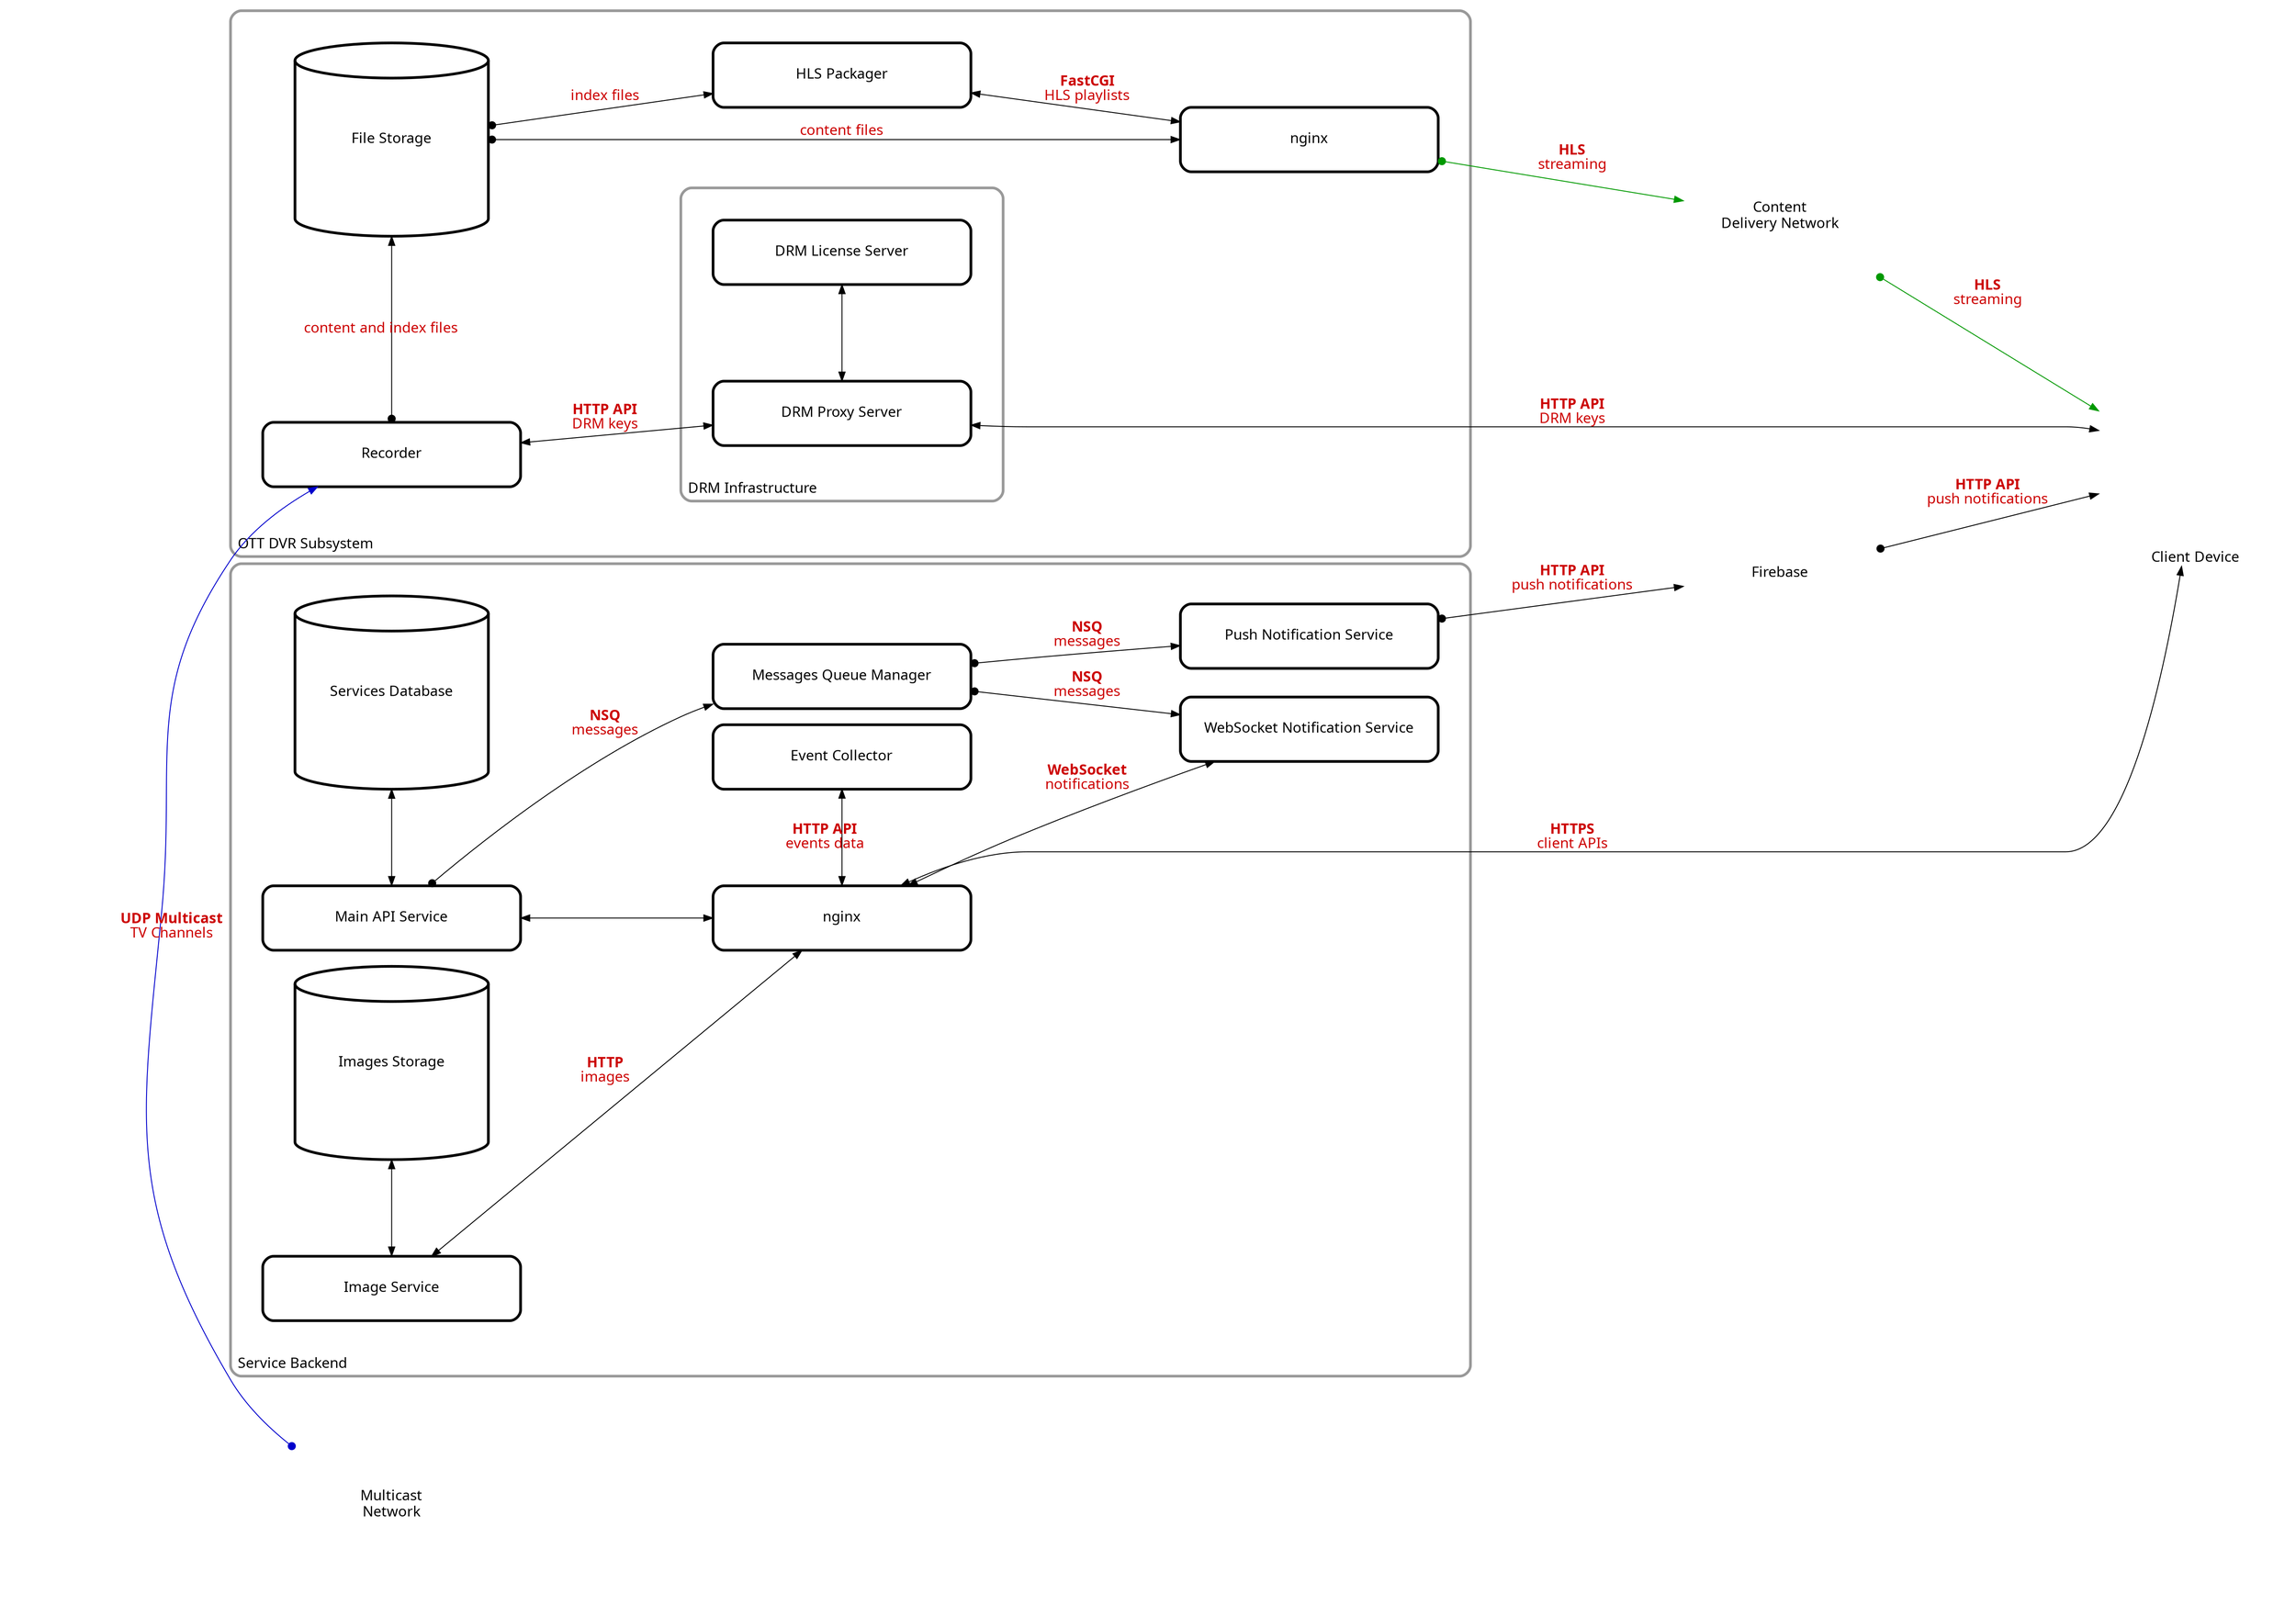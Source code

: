 digraph {
graph [newrank = "true", rankdir = "LR", splines = "true", fontname = "PT Sans Caption", fontsize = "16"];
node [fixedsize = "true", fontname = "PT Sans Caption", fontsize = "16"];
edge [dir = "both", minlen = "3", fontname = "PT Sans Caption", fontsize = "16", fontcolor = "#cc0000"];
"ott_dvr.mcast_network" [shape = "box", width = "3", height = "3", penwidth = "0", image = "./source/style_1/cloud.png", label = "Multicast\nNetwork"];
"ott_dvr.recorder" [shape = "box", width = "4", height = "1", style = "rounded", penwidth = "3", label = "Recorder"];
"ott_dvr.file_storage" [shape = "cylinder", width = "3", height = "3", penwidth = "3", label = "File Storage"];
"ott_dvr.license_server" [shape = "box", width = "4", height = "1", style = "rounded", penwidth = "3", label = "DRM License Server"];
"ott_dvr.drm_proxy" [shape = "box", width = "4", height = "1", style = "rounded", penwidth = "3", label = "DRM Proxy Server"];
"ott_dvr.hls_packager" [shape = "box", width = "4", height = "1", style = "rounded", penwidth = "3", label = "HLS Packager"];
"ott_dvr.nginx" [shape = "box", width = "4", height = "1", style = "rounded", penwidth = "3", label = "nginx"];
"ott_dvr.cdn" [shape = "box", width = "3", height = "3", penwidth = "0", image = "./source/style_1/cloud.png", label = "Content\nDelivery Network"];
"service_backend.services_db" [shape = "cylinder", width = "3", height = "3", penwidth = "3", label = "Services Database"];
"service_backend.images_storage" [shape = "cylinder", width = "3", height = "3", penwidth = "3", label = "Images Storage"];
"service_backend.collector" [shape = "box", width = "4", height = "1", style = "rounded", penwidth = "3", label = "Event Collector"];
"service_backend.main_api_service" [shape = "box", width = "4", height = "1", style = "rounded", penwidth = "3", label = "Main API Service"];
"service_backend.images_service" [shape = "box", width = "4", height = "1", style = "rounded", penwidth = "3", label = "Image Service"];
"service_backend.push_service" [shape = "box", width = "4", height = "1", style = "rounded", penwidth = "3", label = "Push Notification Service"];
"service_backend.queue_manager" [shape = "box", width = "4", height = "1", style = "rounded", penwidth = "3", label = "Messages Queue Manager"];
"service_backend.ws_service" [shape = "box", width = "4", height = "1", style = "rounded", penwidth = "3", label = "WebSocket Notification Service"];
"service_backend.nginx" [shape = "box", width = "4", height = "1", style = "rounded", penwidth = "3", label = "nginx"];
"service_backend.firebase" [shape = "box", width = "3", height = "3", penwidth = "0", image = "./source/style_1/cloud.png", label = "Firebase"];
"client" [shape = "box", width = "3", height = "3", penwidth = "0", image = "./source/style_1/client_device.png", labelloc = "b", label = "Client Device"];
subgraph cluster_1 {
labelloc = "b";
labeljust = "l";
shape = "box";
penwidth = "3";
margin = "36";
color = "#999999";
style = "rounded";
label = "OTT DVR Subsystem";
"ott_dvr.recorder";
"ott_dvr.file_storage";
"ott_dvr.hls_packager";
"ott_dvr.nginx";
subgraph cluster_1_1 {
labelloc = "b";
labeljust = "l";
shape = "box";
penwidth = "3";
margin = "36";
color = "#999999";
style = "rounded";
label = "DRM Infrastructure";
"ott_dvr.license_server";
"ott_dvr.drm_proxy";
}
}
subgraph cluster_2 {
labelloc = "b";
labeljust = "l";
shape = "box";
penwidth = "3";
margin = "36";
color = "#999999";
style = "rounded";
label = "Service Backend";
"service_backend.services_db";
"service_backend.images_storage";
"service_backend.collector";
"service_backend.main_api_service";
"service_backend.images_service";
"service_backend.push_service";
"service_backend.queue_manager";
"service_backend.ws_service";
"service_backend.nginx";
}
"ott_dvr.cdn" -> "client" [color = "#009900", arrowtail = "dot", label = <<b>HLS</b><br />streaming>];
"client" -> "ott_dvr.drm_proxy" [label = <<b>HTTP API</b><br />DRM keys>];
"service_backend.firebase" -> "client" [arrowtail = "dot", label = <<b>HTTP API</b><br />push notifications>];
"client" -> "service_backend.nginx" [label = <<b>HTTPS</b><br />client APIs>];
"ott_dvr.mcast_network" -> "ott_dvr.recorder" [color = "#0000cc", arrowtail = "dot", label = <<b>UDP Multicast</b><br />TV Channels>];
"ott_dvr.recorder" -> "ott_dvr.file_storage" [arrowtail = "dot", label = "content and index files"];
"ott_dvr.file_storage" -> "ott_dvr.hls_packager" [arrowtail = "dot", label = "index files"];
"ott_dvr.hls_packager" -> "ott_dvr.nginx" [label = <<b>FastCGI</b><br />HLS playlists>];
"ott_dvr.file_storage" -> "ott_dvr.nginx" [arrowtail = "dot", label = "content files"];
"ott_dvr.recorder" -> "ott_dvr.drm_proxy" [label = <<b>HTTP API</b><br />DRM keys>];
"ott_dvr.drm_proxy" -> "ott_dvr.license_server";
"ott_dvr.nginx" -> "ott_dvr.cdn" [color = "#009900", arrowtail = "dot", label = <<b>HLS</b><br />streaming>];
"service_backend.nginx" -> "service_backend.main_api_service";
"service_backend.nginx" -> "service_backend.collector" [label = <<b>HTTP API</b><br />events data>];
"service_backend.nginx" -> "service_backend.images_service" [label = <<b>HTTP</b><br />images>];
"service_backend.nginx" -> "service_backend.ws_service" [label = <<b>WebSocket</b><br />notifications>];
"service_backend.main_api_service" -> "service_backend.services_db";
"service_backend.main_api_service" -> "service_backend.queue_manager" [arrowtail = "dot", label = <<b>NSQ</b><br />messages>];
"service_backend.images_service" -> "service_backend.images_storage";
"service_backend.queue_manager" -> "service_backend.push_service" [arrowtail = "dot", label = <<b>NSQ</b><br />messages>];
"service_backend.queue_manager" -> "service_backend.ws_service" [arrowtail = "dot", label = <<b>NSQ</b><br />messages>];
"service_backend.push_service" -> "service_backend.firebase" [arrowtail = "dot", label = <<b>HTTP API</b><br />push notifications>];
subgraph {
rank = "same";
"ott_dvr.mcast_network";
"ott_dvr.recorder";
"ott_dvr.file_storage";
"service_backend.services_db";
"service_backend.main_api_service";
"service_backend.images_service";
"service_backend.images_storage";
}
subgraph {
rank = "same";
"ott_dvr.license_server";
"ott_dvr.drm_proxy";
"ott_dvr.hls_packager";
"service_backend.queue_manager";
"service_backend.collector";
"service_backend.nginx";
}
subgraph {
rank = "same";
"ott_dvr.nginx";
"service_backend.push_service";
"service_backend.ws_service";
}
subgraph {
rank = "same";
"ott_dvr.cdn";
"service_backend.firebase";
}
subgraph {
rank = "same";
"client";
}
}
